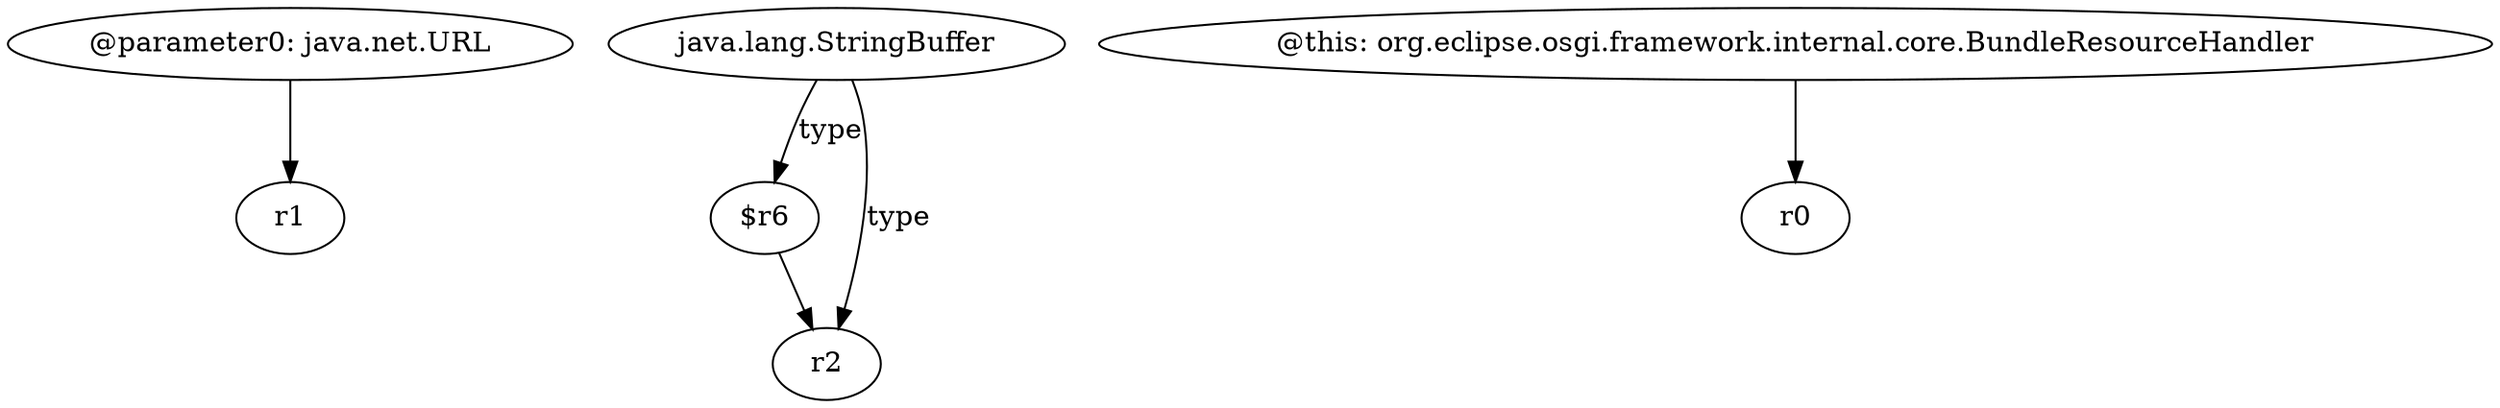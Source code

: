 digraph g {
0[label="@parameter0: java.net.URL"]
1[label="r1"]
0->1[label=""]
2[label="java.lang.StringBuffer"]
3[label="$r6"]
2->3[label="type"]
4[label="r2"]
2->4[label="type"]
5[label="@this: org.eclipse.osgi.framework.internal.core.BundleResourceHandler"]
6[label="r0"]
5->6[label=""]
3->4[label=""]
}